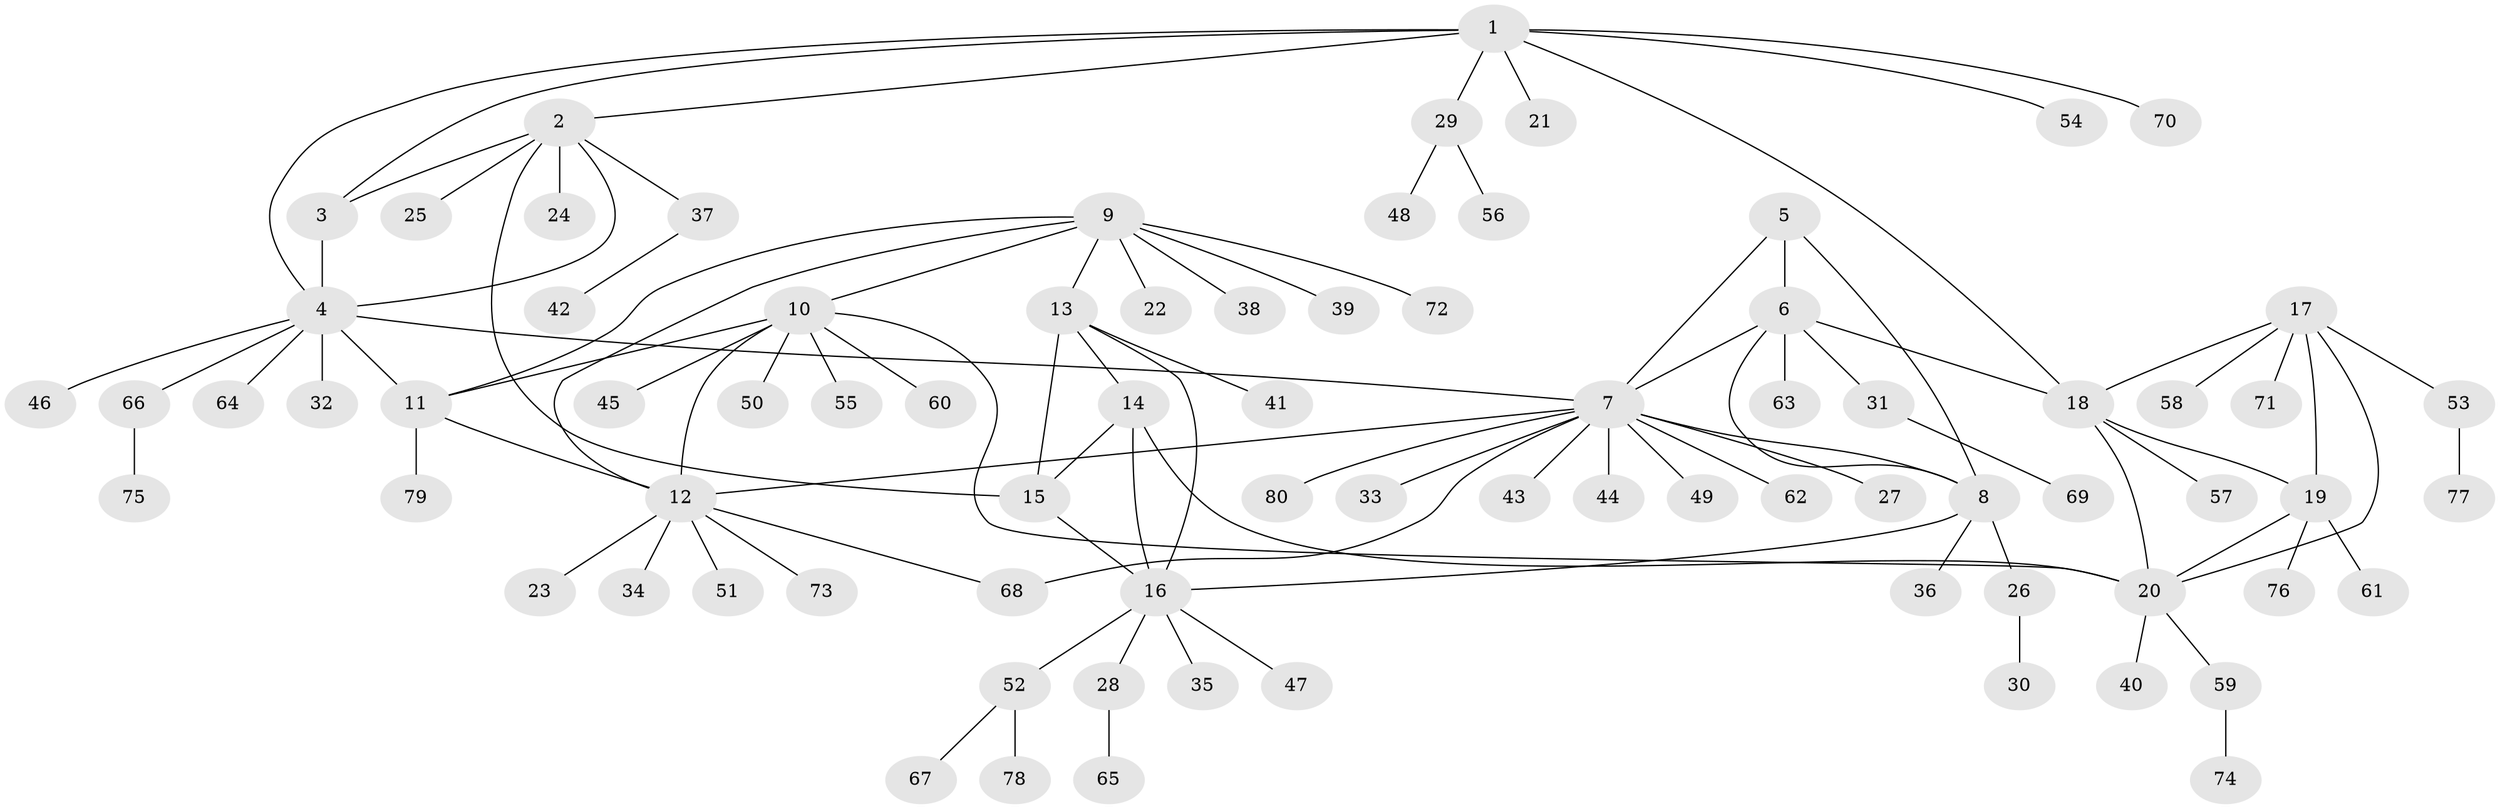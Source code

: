 // coarse degree distribution, {6: 0.03571428571428571, 8: 0.05357142857142857, 3: 0.017857142857142856, 5: 0.05357142857142857, 12: 0.03571428571428571, 7: 0.03571428571428571, 4: 0.07142857142857142, 1: 0.6428571428571429, 2: 0.05357142857142857}
// Generated by graph-tools (version 1.1) at 2025/24/03/03/25 07:24:17]
// undirected, 80 vertices, 101 edges
graph export_dot {
graph [start="1"]
  node [color=gray90,style=filled];
  1;
  2;
  3;
  4;
  5;
  6;
  7;
  8;
  9;
  10;
  11;
  12;
  13;
  14;
  15;
  16;
  17;
  18;
  19;
  20;
  21;
  22;
  23;
  24;
  25;
  26;
  27;
  28;
  29;
  30;
  31;
  32;
  33;
  34;
  35;
  36;
  37;
  38;
  39;
  40;
  41;
  42;
  43;
  44;
  45;
  46;
  47;
  48;
  49;
  50;
  51;
  52;
  53;
  54;
  55;
  56;
  57;
  58;
  59;
  60;
  61;
  62;
  63;
  64;
  65;
  66;
  67;
  68;
  69;
  70;
  71;
  72;
  73;
  74;
  75;
  76;
  77;
  78;
  79;
  80;
  1 -- 2;
  1 -- 3;
  1 -- 4;
  1 -- 18;
  1 -- 21;
  1 -- 29;
  1 -- 54;
  1 -- 70;
  2 -- 3;
  2 -- 4;
  2 -- 15;
  2 -- 24;
  2 -- 25;
  2 -- 37;
  3 -- 4;
  4 -- 7;
  4 -- 11;
  4 -- 32;
  4 -- 46;
  4 -- 64;
  4 -- 66;
  5 -- 6;
  5 -- 7;
  5 -- 8;
  6 -- 7;
  6 -- 8;
  6 -- 18;
  6 -- 31;
  6 -- 63;
  7 -- 8;
  7 -- 12;
  7 -- 27;
  7 -- 33;
  7 -- 43;
  7 -- 44;
  7 -- 49;
  7 -- 62;
  7 -- 68;
  7 -- 80;
  8 -- 16;
  8 -- 26;
  8 -- 36;
  9 -- 10;
  9 -- 11;
  9 -- 12;
  9 -- 13;
  9 -- 22;
  9 -- 38;
  9 -- 39;
  9 -- 72;
  10 -- 11;
  10 -- 12;
  10 -- 20;
  10 -- 45;
  10 -- 50;
  10 -- 55;
  10 -- 60;
  11 -- 12;
  11 -- 79;
  12 -- 23;
  12 -- 34;
  12 -- 51;
  12 -- 68;
  12 -- 73;
  13 -- 14;
  13 -- 15;
  13 -- 16;
  13 -- 41;
  14 -- 15;
  14 -- 16;
  14 -- 20;
  15 -- 16;
  16 -- 28;
  16 -- 35;
  16 -- 47;
  16 -- 52;
  17 -- 18;
  17 -- 19;
  17 -- 20;
  17 -- 53;
  17 -- 58;
  17 -- 71;
  18 -- 19;
  18 -- 20;
  18 -- 57;
  19 -- 20;
  19 -- 61;
  19 -- 76;
  20 -- 40;
  20 -- 59;
  26 -- 30;
  28 -- 65;
  29 -- 48;
  29 -- 56;
  31 -- 69;
  37 -- 42;
  52 -- 67;
  52 -- 78;
  53 -- 77;
  59 -- 74;
  66 -- 75;
}
